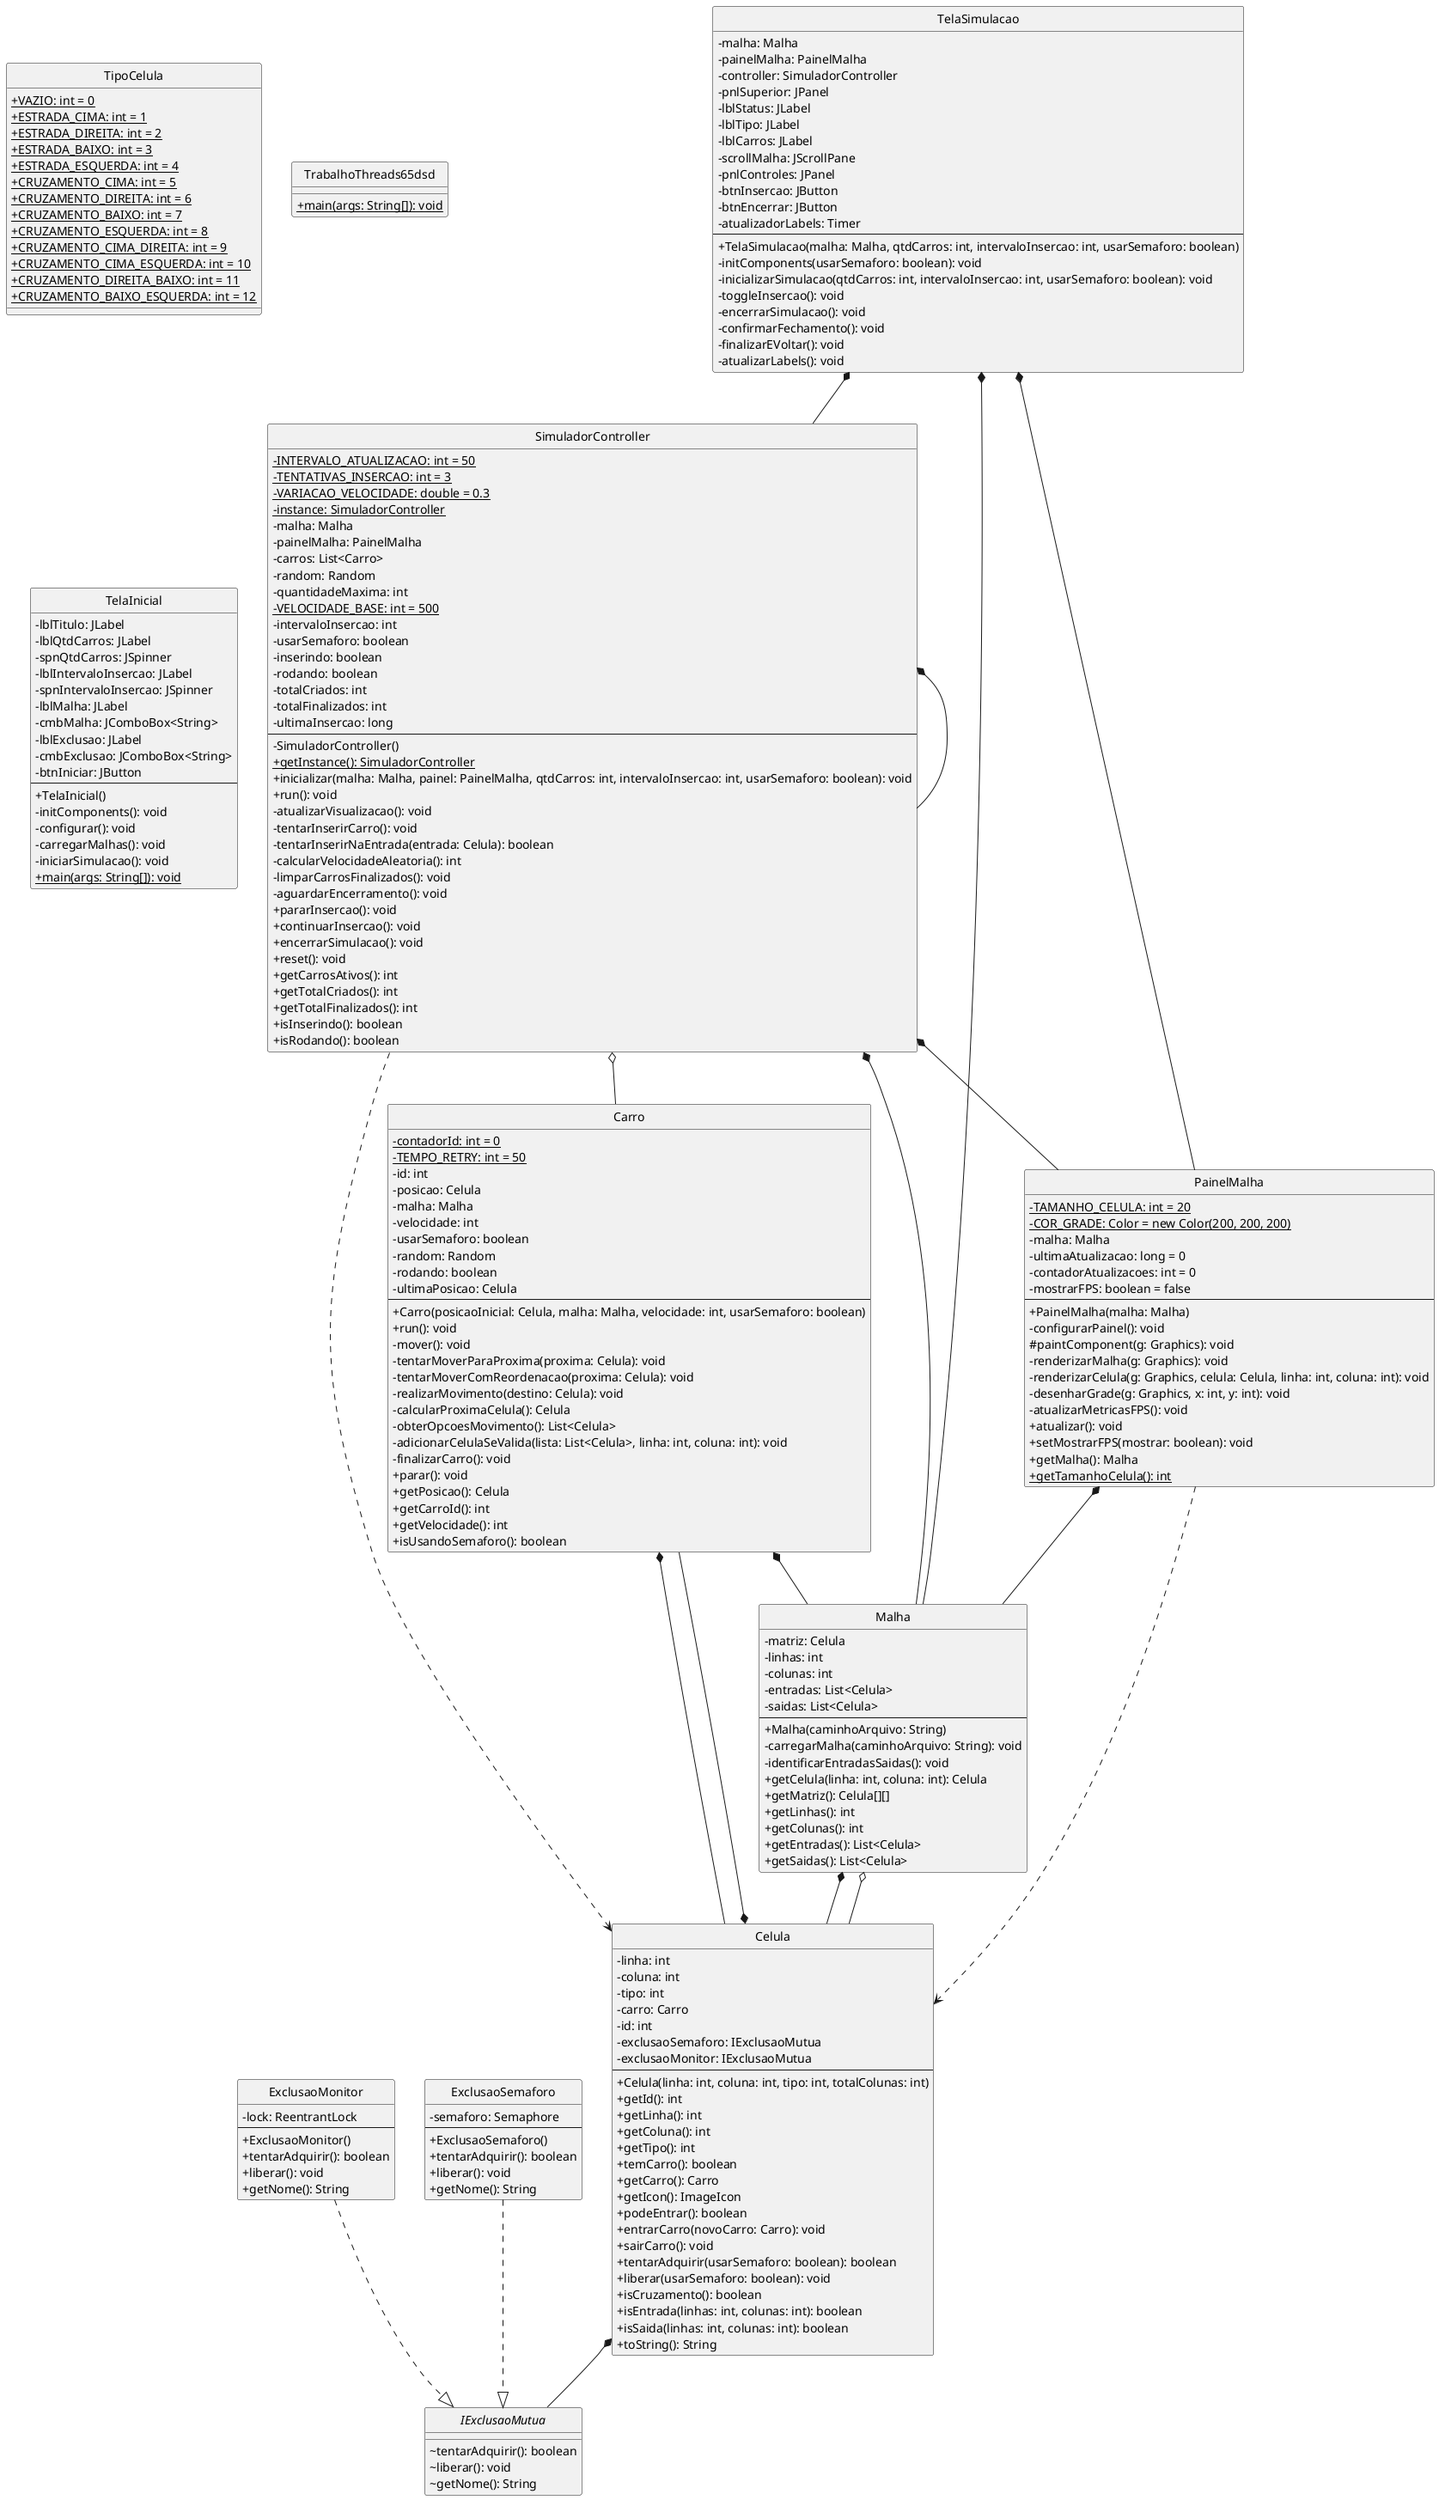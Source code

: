 ' Generated by UML Generator
' Encoded: hLXHRzis47xFhn2m5wUnWwHTkyreWwgEswcmazHMZAr54T0Iun2bI9UKiYnT-zjt92MHb6bdnVeIHyVZyNZtyRiZNyeIYR8gw9xyHDWQ2LH46KLIncKfoB8gSP9nDYVtE3hQko4vZZ8YCehtzhHMb98r7s5QKHHzsOkYWozWhoJPrsWHlq_EXn5XPVG2fhf3utawYq_Zgr4oZHkDuw36QJ8R9schz3Yez2fE_cXNUX9K6S_VNOvdfwsXdpsjqUpoVJmTdwNddajFjobrl7gsJSzpx9TjMbtVVjtbMtVjttOgTqqV7psm9T_bu-ETEziq_tZlQuEBEIa04paN8yvAmId5GWDaq9fBpjBnR15Fpg_Yz3AU9E_ZKTmk_VJ8qqrXrJXD5l7yAZcRZsUEvXDFSH7F4cNdQZ6Ud8-Iq_XqF8noNYqfLZ0yzBK9W_zOXeSXTvLcWUWD6aPJzQE-ruWmJAT6Uc4_r5Y6XE1o64s8B9-FrCU94Wl4SbuCevd-LPBF5M8boL6Ef-YE54ZlnDz5wpn4UZwsGT5HWGyiRX7b2PDOP8Yt1Yg9n1mNw9eB42uvfnWnCmKq2JZWIGNFKLTMyXBHaI0G2zdQrSBNX25Axhs1YfQm0Ui7vMobv0Fr9n3Jthw7g1Kkape5lVrjIJWWZ6H4BorwRaBwaKc7bub-zBdCHtKgmCj-50vNFme62xouvIHNougAzUpd09MLyM51fFaFJBaA9MP0fNeH8hG7MqVFq1WsY7BKm-Pt61aEtVToaI6QWL0iCEMP1amCGoM7x2ZJTGueAO2spPQT77c-hoeaSYJ646W130-hkiuTADeNJNZS0Q3-ah0gF8YDDM7IrXaKMEBI5K2kZOznIMwDUsO3QYHrK1SOwMoh7YKoQM3Tym878pC3RLVUKjFuBgEGV3xbZ40m3Ir1X3_18SKw8QoSm6S3v8FE10DYaz0u_rmHo6Z70KgM62BJsVyPBmpEeRB2ETbmg46ZyKYss5JozGqNUCEZPiOFT4aVbskKuIXfzrq1zhLJttOjyMrpYMyxTgtHqAa92c-A09BSxHpSEZ2zEB-QZTFPdtwb87bx7jPS4dtApP4AqVXjUw0UfivD_WxHfY72YysbTReC6zIE9ORE6gL-v7DQnxTjF1LWg8BVOh79ELCble0JVY6uAZUzjVbrE2SmOSIB6UOYnqoVxErp13Qq2BE88POSIo0D7j1j2Atsn8mhZssy-1BWTxxEE9RMudvJLRMQBgieXoXo1iIdPNEy03U0K2de8L-z7r72Rb0TpepJYfaFnxFhcc4sYDjmO-VKr7dsF6y9Bibz1hFixN7NfLGWiWSuG5HENpsmMz21j9lGUOCct8uf9uRcU7ME1kxGnh1pnbsTckn2AWRJ9dbRGjkFMf_WNytkUj0KvVqwDDrGJPGnNsIcTMe2c7Oa9IxQh3c4r-H3PwaEXbuKI4R9aWAjzEL6PvddMDVaBctgUb2ZWl5RFdAYwu12eisQt-NZRGr7WAGVwas878dgtXPoh_OrlOLEZVHo8nlSUnFcYFntzP8R8WzHkgOmWzS2mTYzUx8T-nR2zhlkXEJcKPVAlO1Smr0lsSjG0TPvB23KjxnnRByv3dW5_BHBqH81t72XvRc6uotgE9hmo6ulinF-NMAOwcXOllZmySD75_Co1FgEi74dm8Pgs7hf3RQvIGLQGWXuUWECdSjdJtEPTwxi1RJHFIHMiedBXu_DfbipJglTgTrfF8tFVeURvtXoER5NTh-0ZyvdLszc-bO6cuJcwqN4y5_c_zxZewD-rFpP3nLkKsRZict0pPMZwHEQzg5LW2hYDH85b-eulxwOjvY6eMj4fUsjd1rwrutzUeLhigh0Xb5pKF6Jker0weerPu2XtceOlH7Gjv5CUkMIvT2ptZU0V4YhnfcZ1a3JCjj0F5pUe2HZq15W0ygGP-okdlXtTqvxuPbY04E694JDFGJjk2k4fd_QnhXNXpl4OFfGKCFsJNgzYs6A2WGdrVO8wYHOD6EAwaQghezBcfAoee28jnEqnBGMlhEtGIkNQ-RAvsl2cBdmmunayxxepGoD-nRgzm4xAokMZGpmiUIl-DrpSy9EwYbDZUtCSiIXYSkIcI10YD--gifI5pC3OoT2-dOmW6kqHQTtFRIWzgGkSNhwva8UllTz5vae7rihJTtuZXUNzfbWwmFEcj5vjOQZf3gPjnU8jS2OWv-LxA0brKsB9mgW9rFscuJEzPUoNAzNEw2OnoweCzN2nQOAvFMbt4zXSxXWGtfTC9P2CooyzDe4-5U8__S24i3A0-t8m7cXiJxze7UOGSbNAue33n23NGyG1jIY02B2sSt6auTj-CSBJaiV-IspcT3t7Do6dZKV3GP1-6tJDVZTDkfYFAJ3GSUqiw7HmyEJflFeFdCS7lvpqctcDruUGahcegvygorRWN6plgSyQZrp11rRfd5mR1a1jmAtmR1Bk59dZpw1MFLDkHlMpT5G-bv23QuA-Yy
' URL: http://www.plantuml.com/plantuml/uml/hLXHRzis47xFhn2m5wUnWwHTkyreWwgEswcmazHMZAr54T0Iun2bI9UKiYnT-zjt92MHb6bdnVeIHyVZyNZtyRiZNyeIYR8gw9xyHDWQ2LH46KLIncKfoB8gSP9nDYVtE3hQko4vZZ8YCehtzhHMb98r7s5QKHHzsOkYWozWhoJPrsWHlq_EXn5XPVG2fhf3utawYq_Zgr4oZHkDuw36QJ8R9schz3Yez2fE_cXNUX9K6S_VNOvdfwsXdpsjqUpoVJmTdwNddajFjobrl7gsJSzpx9TjMbtVVjtbMtVjttOgTqqV7psm9T_bu-ETEziq_tZlQuEBEIa04paN8yvAmId5GWDaq9fBpjBnR15Fpg_Yz3AU9E_ZKTmk_VJ8qqrXrJXD5l7yAZcRZsUEvXDFSH7F4cNdQZ6Ud8-Iq_XqF8noNYqfLZ0yzBK9W_zOXeSXTvLcWUWD6aPJzQE-ruWmJAT6Uc4_r5Y6XE1o64s8B9-FrCU94Wl4SbuCevd-LPBF5M8boL6Ef-YE54ZlnDz5wpn4UZwsGT5HWGyiRX7b2PDOP8Yt1Yg9n1mNw9eB42uvfnWnCmKq2JZWIGNFKLTMyXBHaI0G2zdQrSBNX25Axhs1YfQm0Ui7vMobv0Fr9n3Jthw7g1Kkape5lVrjIJWWZ6H4BorwRaBwaKc7bub-zBdCHtKgmCj-50vNFme62xouvIHNougAzUpd09MLyM51fFaFJBaA9MP0fNeH8hG7MqVFq1WsY7BKm-Pt61aEtVToaI6QWL0iCEMP1amCGoM7x2ZJTGueAO2spPQT77c-hoeaSYJ646W130-hkiuTADeNJNZS0Q3-ah0gF8YDDM7IrXaKMEBI5K2kZOznIMwDUsO3QYHrK1SOwMoh7YKoQM3Tym878pC3RLVUKjFuBgEGV3xbZ40m3Ir1X3_18SKw8QoSm6S3v8FE10DYaz0u_rmHo6Z70KgM62BJsVyPBmpEeRB2ETbmg46ZyKYss5JozGqNUCEZPiOFT4aVbskKuIXfzrq1zhLJttOjyMrpYMyxTgtHqAa92c-A09BSxHpSEZ2zEB-QZTFPdtwb87bx7jPS4dtApP4AqVXjUw0UfivD_WxHfY72YysbTReC6zIE9ORE6gL-v7DQnxTjF1LWg8BVOh79ELCble0JVY6uAZUzjVbrE2SmOSIB6UOYnqoVxErp13Qq2BE88POSIo0D7j1j2Atsn8mhZssy-1BWTxxEE9RMudvJLRMQBgieXoXo1iIdPNEy03U0K2de8L-z7r72Rb0TpepJYfaFnxFhcc4sYDjmO-VKr7dsF6y9Bibz1hFixN7NfLGWiWSuG5HENpsmMz21j9lGUOCct8uf9uRcU7ME1kxGnh1pnbsTckn2AWRJ9dbRGjkFMf_WNytkUj0KvVqwDDrGJPGnNsIcTMe2c7Oa9IxQh3c4r-H3PwaEXbuKI4R9aWAjzEL6PvddMDVaBctgUb2ZWl5RFdAYwu12eisQt-NZRGr7WAGVwas878dgtXPoh_OrlOLEZVHo8nlSUnFcYFntzP8R8WzHkgOmWzS2mTYzUx8T-nR2zhlkXEJcKPVAlO1Smr0lsSjG0TPvB23KjxnnRByv3dW5_BHBqH81t72XvRc6uotgE9hmo6ulinF-NMAOwcXOllZmySD75_Co1FgEi74dm8Pgs7hf3RQvIGLQGWXuUWECdSjdJtEPTwxi1RJHFIHMiedBXu_DfbipJglTgTrfF8tFVeURvtXoER5NTh-0ZyvdLszc-bO6cuJcwqN4y5_c_zxZewD-rFpP3nLkKsRZict0pPMZwHEQzg5LW2hYDH85b-eulxwOjvY6eMj4fUsjd1rwrutzUeLhigh0Xb5pKF6Jker0weerPu2XtceOlH7Gjv5CUkMIvT2ptZU0V4YhnfcZ1a3JCjj0F5pUe2HZq15W0ygGP-okdlXtTqvxuPbY04E694JDFGJjk2k4fd_QnhXNXpl4OFfGKCFsJNgzYs6A2WGdrVO8wYHOD6EAwaQghezBcfAoee28jnEqnBGMlhEtGIkNQ-RAvsl2cBdmmunayxxepGoD-nRgzm4xAokMZGpmiUIl-DrpSy9EwYbDZUtCSiIXYSkIcI10YD--gifI5pC3OoT2-dOmW6kqHQTtFRIWzgGkSNhwva8UllTz5vae7rihJTtuZXUNzfbWwmFEcj5vjOQZf3gPjnU8jS2OWv-LxA0brKsB9mgW9rFscuJEzPUoNAzNEw2OnoweCzN2nQOAvFMbt4zXSxXWGtfTC9P2CooyzDe4-5U8__S24i3A0-t8m7cXiJxze7UOGSbNAue33n23NGyG1jIY02B2sSt6auTj-CSBJaiV-IspcT3t7Do6dZKV3GP1-6tJDVZTDkfYFAJ3GSUqiw7HmyEJflFeFdCS7lvpqctcDruUGahcegvygorRWN6plgSyQZrp11rRfd5mR1a1jmAtmR1Bk59dZpw1MFLDkHlMpT5G-bv23QuA-Yy
' Generated on: 2025-10-16T16:33:51.369056600

@startuml
skinparam classAttributeIconSize 0
hide circle

class TipoCelula {
  +{static} VAZIO: int = 0
  +{static} ESTRADA_CIMA: int = 1
  +{static} ESTRADA_DIREITA: int = 2
  +{static} ESTRADA_BAIXO: int = 3
  +{static} ESTRADA_ESQUERDA: int = 4
  +{static} CRUZAMENTO_CIMA: int = 5
  +{static} CRUZAMENTO_DIREITA: int = 6
  +{static} CRUZAMENTO_BAIXO: int = 7
  +{static} CRUZAMENTO_ESQUERDA: int = 8
  +{static} CRUZAMENTO_CIMA_DIREITA: int = 9
  +{static} CRUZAMENTO_CIMA_ESQUERDA: int = 10
  +{static} CRUZAMENTO_DIREITA_BAIXO: int = 11
  +{static} CRUZAMENTO_BAIXO_ESQUERDA: int = 12
}

class SimuladorController {
  -{static} INTERVALO_ATUALIZACAO: int = 50
  -{static} TENTATIVAS_INSERCAO: int = 3
  -{static} VARIACAO_VELOCIDADE: double = 0.3
  -{static} instance: SimuladorController
  -malha: Malha
  -painelMalha: PainelMalha
  -carros: List<Carro>
  -random: Random
  -quantidadeMaxima: int
  -{static} VELOCIDADE_BASE: int = 500
  -intervaloInsercao: int
  -usarSemaforo: boolean
  -inserindo: boolean
  -rodando: boolean
  -totalCriados: int
  -totalFinalizados: int
  -ultimaInsercao: long
  --
  -SimuladorController()
  +{static} getInstance(): SimuladorController
  +inicializar(malha: Malha, painel: PainelMalha, qtdCarros: int, intervaloInsercao: int, usarSemaforo: boolean): void
  +run(): void
  -atualizarVisualizacao(): void
  -tentarInserirCarro(): void
  -tentarInserirNaEntrada(entrada: Celula): boolean
  -calcularVelocidadeAleatoria(): int
  -limparCarrosFinalizados(): void
  -aguardarEncerramento(): void
  +pararInsercao(): void
  +continuarInsercao(): void
  +encerrarSimulacao(): void
  +reset(): void
  +getCarrosAtivos(): int
  +getTotalCriados(): int
  +getTotalFinalizados(): int
  +isInserindo(): boolean
  +isRodando(): boolean
}

class ExclusaoMonitor {
  -lock: ReentrantLock
  --
  +ExclusaoMonitor()
  +tentarAdquirir(): boolean
  +liberar(): void
  +getNome(): String
}

class ExclusaoSemaforo {
  -semaforo: Semaphore
  --
  +ExclusaoSemaforo()
  +tentarAdquirir(): boolean
  +liberar(): void
  +getNome(): String
}

interface IExclusaoMutua {
  ~tentarAdquirir(): boolean
  ~liberar(): void
  ~getNome(): String
}

class Carro {
  -{static} contadorId: int = 0
  -{static} TEMPO_RETRY: int = 50
  -id: int
  -posicao: Celula
  -malha: Malha
  -velocidade: int
  -usarSemaforo: boolean
  -random: Random
  -rodando: boolean
  -ultimaPosicao: Celula
  --
  +Carro(posicaoInicial: Celula, malha: Malha, velocidade: int, usarSemaforo: boolean)
  +run(): void
  -mover(): void
  -tentarMoverParaProxima(proxima: Celula): void
  -tentarMoverComReordenacao(proxima: Celula): void
  -realizarMovimento(destino: Celula): void
  -calcularProximaCelula(): Celula
  -obterOpcoesMovimento(): List<Celula>
  -adicionarCelulaSeValida(lista: List<Celula>, linha: int, coluna: int): void
  -finalizarCarro(): void
  +parar(): void
  +getPosicao(): Celula
  +getCarroId(): int
  +getVelocidade(): int
  +isUsandoSemaforo(): boolean
}

class Celula {
  -linha: int
  -coluna: int
  -tipo: int
  -carro: Carro
  -id: int
  -exclusaoSemaforo: IExclusaoMutua
  -exclusaoMonitor: IExclusaoMutua
  --
  +Celula(linha: int, coluna: int, tipo: int, totalColunas: int)
  +getId(): int
  +getLinha(): int
  +getColuna(): int
  +getTipo(): int
  +temCarro(): boolean
  +getCarro(): Carro
  +getIcon(): ImageIcon
  +podeEntrar(): boolean
  +entrarCarro(novoCarro: Carro): void
  +sairCarro(): void
  +tentarAdquirir(usarSemaforo: boolean): boolean
  +liberar(usarSemaforo: boolean): void
  +isCruzamento(): boolean
  +isEntrada(linhas: int, colunas: int): boolean
  +isSaida(linhas: int, colunas: int): boolean
  +toString(): String
}

class Malha {
  -matriz: Celula
  -linhas: int
  -colunas: int
  -entradas: List<Celula>
  -saidas: List<Celula>
  --
  +Malha(caminhoArquivo: String)
  -carregarMalha(caminhoArquivo: String): void
  -identificarEntradasSaidas(): void
  +getCelula(linha: int, coluna: int): Celula
  +getMatriz(): Celula[][]
  +getLinhas(): int
  +getColunas(): int
  +getEntradas(): List<Celula>
  +getSaidas(): List<Celula>
}

class TrabalhoThreads65dsd {
  +{static} main(args: String[]): void
}

class PainelMalha {
  -{static} TAMANHO_CELULA: int = 20
  -{static} COR_GRADE: Color = new Color(200, 200, 200)
  -malha: Malha
  -ultimaAtualizacao: long = 0
  -contadorAtualizacoes: int = 0
  -mostrarFPS: boolean = false
  --
  +PainelMalha(malha: Malha)
  -configurarPainel(): void
  #paintComponent(g: Graphics): void
  -renderizarMalha(g: Graphics): void
  -renderizarCelula(g: Graphics, celula: Celula, linha: int, coluna: int): void
  -desenharGrade(g: Graphics, x: int, y: int): void
  -atualizarMetricasFPS(): void
  +atualizar(): void
  +setMostrarFPS(mostrar: boolean): void
  +getMalha(): Malha
  +{static} getTamanhoCelula(): int
}

class TelaInicial {
  -lblTitulo: JLabel
  -lblQtdCarros: JLabel
  -spnQtdCarros: JSpinner
  -lblIntervaloInsercao: JLabel
  -spnIntervaloInsercao: JSpinner
  -lblMalha: JLabel
  -cmbMalha: JComboBox<String>
  -lblExclusao: JLabel
  -cmbExclusao: JComboBox<String>
  -btnIniciar: JButton
  --
  +TelaInicial()
  -initComponents(): void
  -configurar(): void
  -carregarMalhas(): void
  -iniciarSimulacao(): void
  +{static} main(args: String[]): void
}

class TelaSimulacao {
  -malha: Malha
  -painelMalha: PainelMalha
  -controller: SimuladorController
  -pnlSuperior: JPanel
  -lblStatus: JLabel
  -lblTipo: JLabel
  -lblCarros: JLabel
  -scrollMalha: JScrollPane
  -pnlControles: JPanel
  -btnInsercao: JButton
  -btnEncerrar: JButton
  -atualizadorLabels: Timer
  --
  +TelaSimulacao(malha: Malha, qtdCarros: int, intervaloInsercao: int, usarSemaforo: boolean)
  -initComponents(usarSemaforo: boolean): void
  -inicializarSimulacao(qtdCarros: int, intervaloInsercao: int, usarSemaforo: boolean): void
  -toggleInsercao(): void
  -encerrarSimulacao(): void
  -confirmarFechamento(): void
  -finalizarEVoltar(): void
  -atualizarLabels(): void
}

SimuladorController *-- SimuladorController
SimuladorController *-- Malha
SimuladorController *-- PainelMalha
SimuladorController o-- Carro
SimuladorController ..> Celula
ExclusaoMonitor ..|> IExclusaoMutua
ExclusaoSemaforo ..|> IExclusaoMutua
Carro *-- Celula
Carro *-- Malha
Celula *-- Carro
Celula *-- IExclusaoMutua
Malha *-- Celula
Malha o-- Celula
PainelMalha *-- Malha
PainelMalha ..> Celula
TelaSimulacao *-- Malha
TelaSimulacao *-- PainelMalha
TelaSimulacao *-- SimuladorController